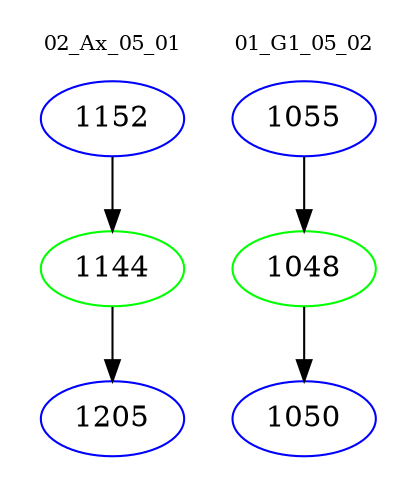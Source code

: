 digraph{
subgraph cluster_0 {
color = white
label = "02_Ax_05_01";
fontsize=10;
T0_1152 [label="1152", color="blue"]
T0_1152 -> T0_1144 [color="black"]
T0_1144 [label="1144", color="green"]
T0_1144 -> T0_1205 [color="black"]
T0_1205 [label="1205", color="blue"]
}
subgraph cluster_1 {
color = white
label = "01_G1_05_02";
fontsize=10;
T1_1055 [label="1055", color="blue"]
T1_1055 -> T1_1048 [color="black"]
T1_1048 [label="1048", color="green"]
T1_1048 -> T1_1050 [color="black"]
T1_1050 [label="1050", color="blue"]
}
}
